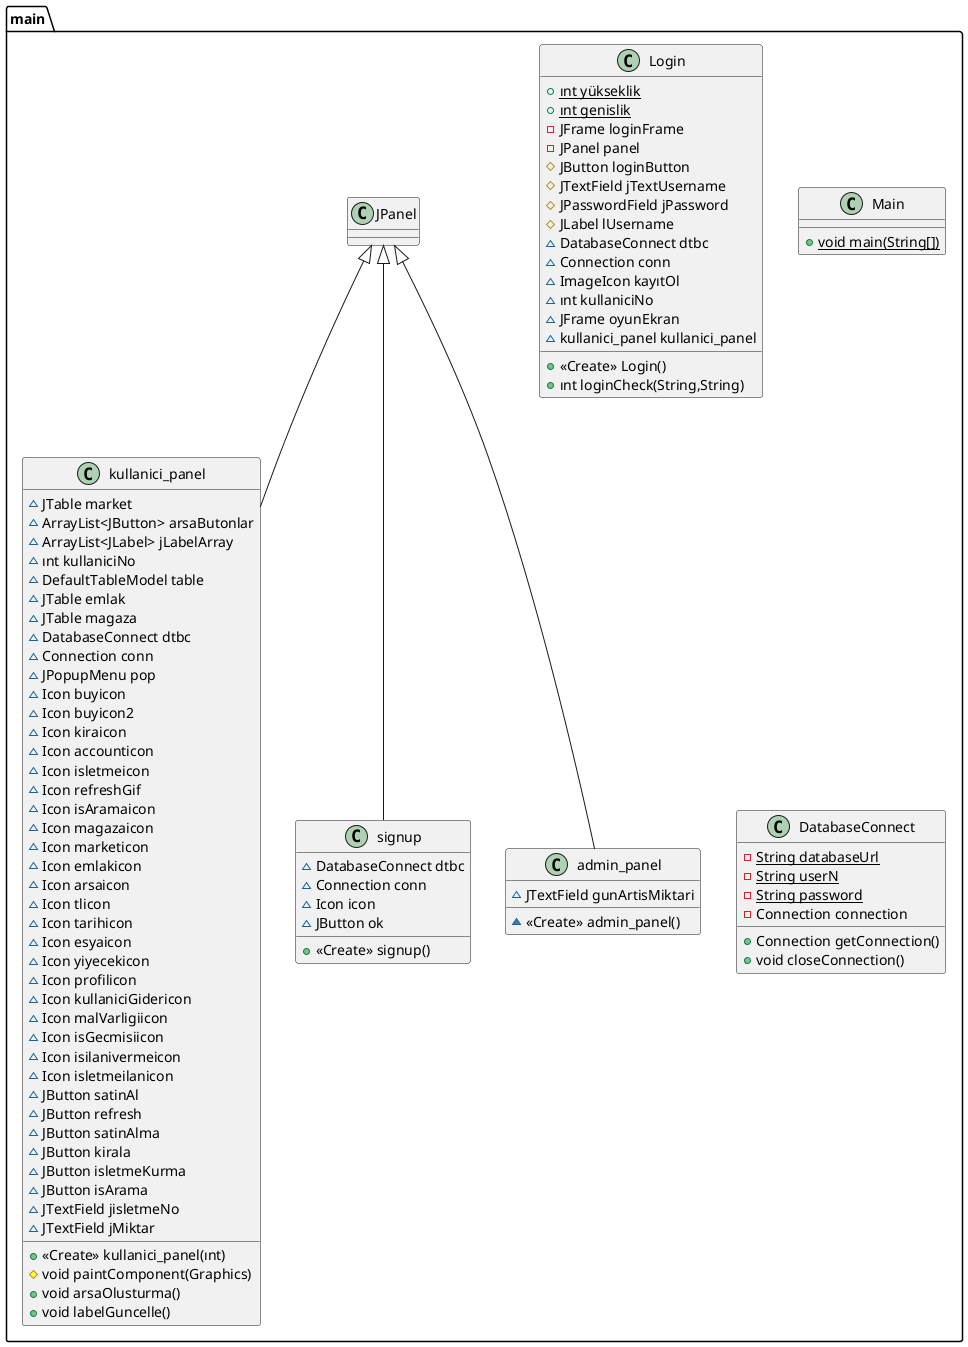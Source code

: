 @startuml
class main.Login {
+ {static} ınt yükseklik
+ {static} ınt genislik
- JFrame loginFrame
- JPanel panel
# JButton loginButton
# JTextField jTextUsername
# JPasswordField jPassword
# JLabel lUsername
~ DatabaseConnect dtbc
~ Connection conn
~ ImageIcon kayıtOl
~ ınt kullaniciNo
~ JFrame oyunEkran
~ kullanici_panel kullanici_panel
+ <<Create>> Login()
+ ınt loginCheck(String,String)
}
class main.kullanici_panel {
~ JTable market
~ ArrayList<JButton> arsaButonlar
~ ArrayList<JLabel> jLabelArray
~ ınt kullaniciNo
~ DefaultTableModel table
~ JTable emlak
~ JTable magaza
~ DatabaseConnect dtbc
~ Connection conn
~ JPopupMenu pop
~ Icon buyicon
~ Icon buyicon2
~ Icon kiraicon
~ Icon accounticon
~ Icon isletmeicon
~ Icon refreshGif
~ Icon isAramaicon
~ Icon magazaicon
~ Icon marketicon
~ Icon emlakicon
~ Icon arsaicon
~ Icon tlicon
~ Icon tarihicon
~ Icon esyaicon
~ Icon yiyecekicon
~ Icon profilicon
~ Icon kullaniciGidericon
~ Icon malVarligiicon
~ Icon isGecmisiicon
~ Icon isilanivermeicon
~ Icon isletmeilanicon
~ JButton satinAl
~ JButton refresh
~ JButton satinAlma
~ JButton kirala
~ JButton isletmeKurma
~ JButton isArama
~ JTextField jisletmeNo
~ JTextField jMiktar
+ <<Create>> kullanici_panel(ınt)
# void paintComponent(Graphics)
+ void arsaOlusturma()
+ void labelGuncelle()
}
class main.signup {
~ DatabaseConnect dtbc
~ Connection conn
~ Icon icon
~ JButton ok
+ <<Create>> signup()
}
class main.admin_panel {
~ JTextField gunArtisMiktari
~ <<Create>> admin_panel()
}
class main.Main {
+ {static} void main(String[])
}
class main.DatabaseConnect {
- {static} String databaseUrl
- {static} String userN
- {static} String password
- Connection connection
+ Connection getConnection()
+ void closeConnection()
}


main.JPanel <|-- main.kullanici_panel
main.JPanel <|-- main.signup
main.JPanel <|-- main.admin_panel
@enduml